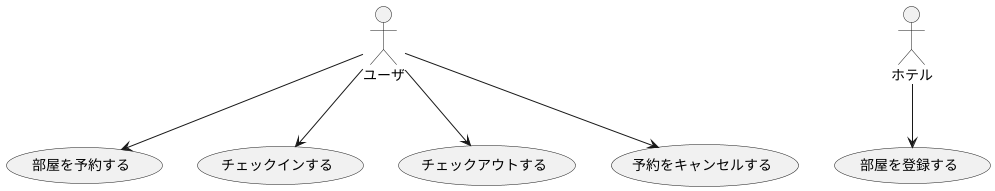 @startuml
:ユーザ: --> (部屋を予約する)
:ユーザ: --> (チェックインする)
:ユーザ: --> (チェックアウトする)
:ユーザ: --> (予約をキャンセルする)

:ホテル: --> (部屋を登録する)

@enduml